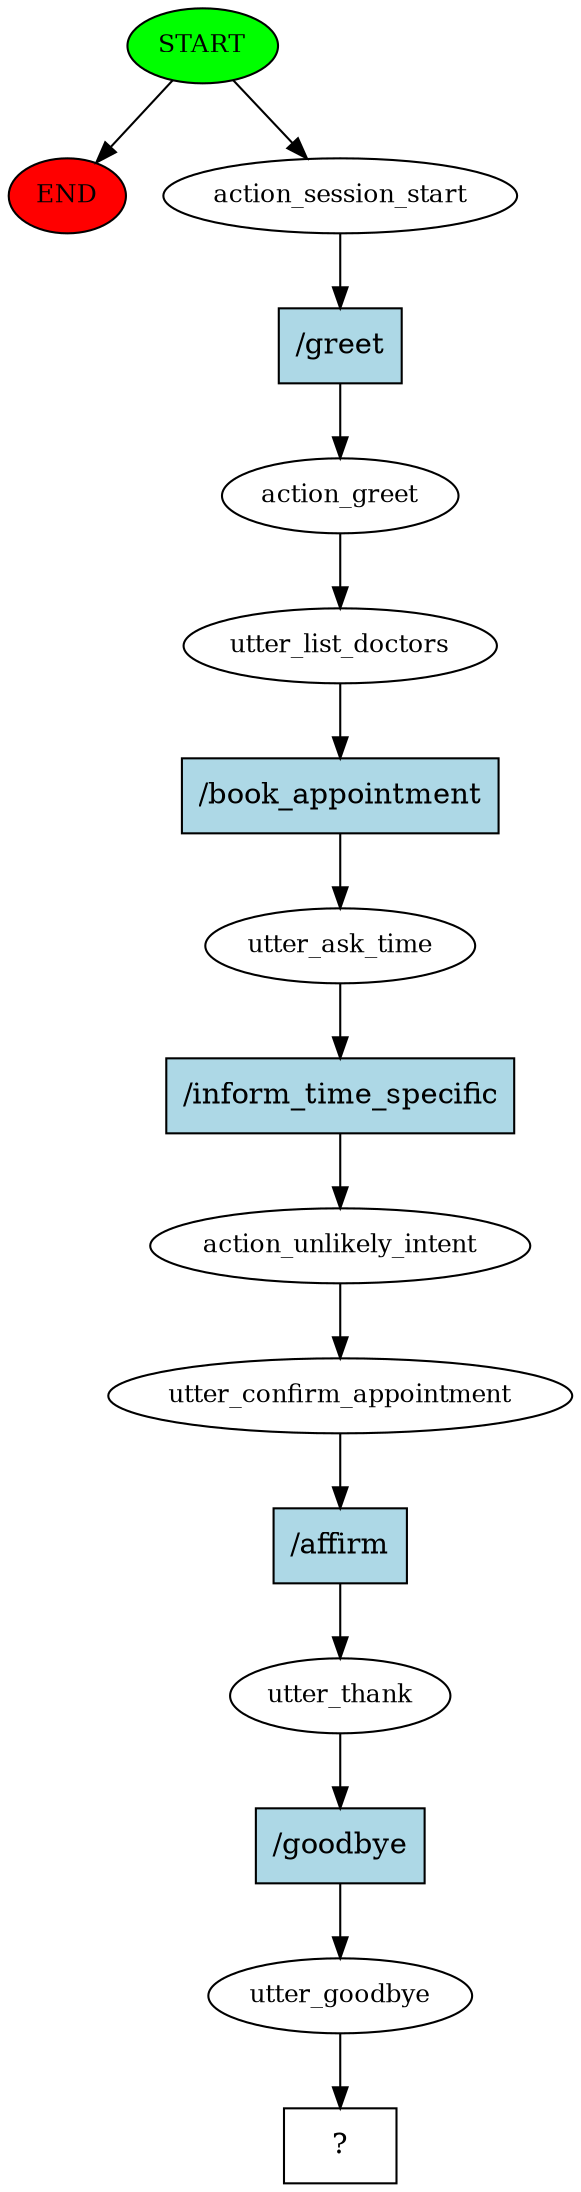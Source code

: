 digraph  {
0 [class="start active", fillcolor=green, fontsize=12, label=START, style=filled];
"-1" [class=end, fillcolor=red, fontsize=12, label=END, style=filled];
1 [class=active, fontsize=12, label=action_session_start];
2 [class=active, fontsize=12, label=action_greet];
3 [class=active, fontsize=12, label=utter_list_doctors];
4 [class=active, fontsize=12, label=utter_ask_time];
5 [class=active, fontsize=12, label=action_unlikely_intent];
6 [class=active, fontsize=12, label=utter_confirm_appointment];
7 [class=active, fontsize=12, label=utter_thank];
8 [class=active, fontsize=12, label=utter_goodbye];
9 [class="intent dashed active", label="  ?  ", shape=rect];
10 [class="intent active", fillcolor=lightblue, label="/greet", shape=rect, style=filled];
11 [class="intent active", fillcolor=lightblue, label="/book_appointment", shape=rect, style=filled];
12 [class="intent active", fillcolor=lightblue, label="/inform_time_specific", shape=rect, style=filled];
13 [class="intent active", fillcolor=lightblue, label="/affirm", shape=rect, style=filled];
14 [class="intent active", fillcolor=lightblue, label="/goodbye", shape=rect, style=filled];
0 -> "-1"  [class="", key=NONE, label=""];
0 -> 1  [class=active, key=NONE, label=""];
1 -> 10  [class=active, key=0];
2 -> 3  [class=active, key=NONE, label=""];
3 -> 11  [class=active, key=0];
4 -> 12  [class=active, key=0];
5 -> 6  [class=active, key=NONE, label=""];
6 -> 13  [class=active, key=0];
7 -> 14  [class=active, key=0];
8 -> 9  [class=active, key=NONE, label=""];
10 -> 2  [class=active, key=0];
11 -> 4  [class=active, key=0];
12 -> 5  [class=active, key=0];
13 -> 7  [class=active, key=0];
14 -> 8  [class=active, key=0];
}

